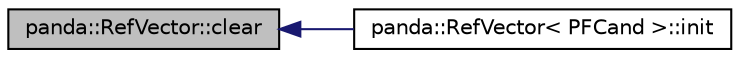 digraph G
{
  edge [fontname="Helvetica",fontsize="10",labelfontname="Helvetica",labelfontsize="10"];
  node [fontname="Helvetica",fontsize="10",shape=record];
  rankdir=LR;
  Node1 [label="panda::RefVector::clear",height=0.2,width=0.4,color="black", fillcolor="grey75", style="filled" fontcolor="black"];
  Node1 -> Node2 [dir=back,color="midnightblue",fontsize="10",style="solid"];
  Node2 [label="panda::RefVector\< PFCand \>::init",height=0.2,width=0.4,color="black", fillcolor="white", style="filled",URL="$classpanda_1_1RefVector.html#adf498e038158f31128bb0efb399041cd",tooltip="Initializer."];
}
